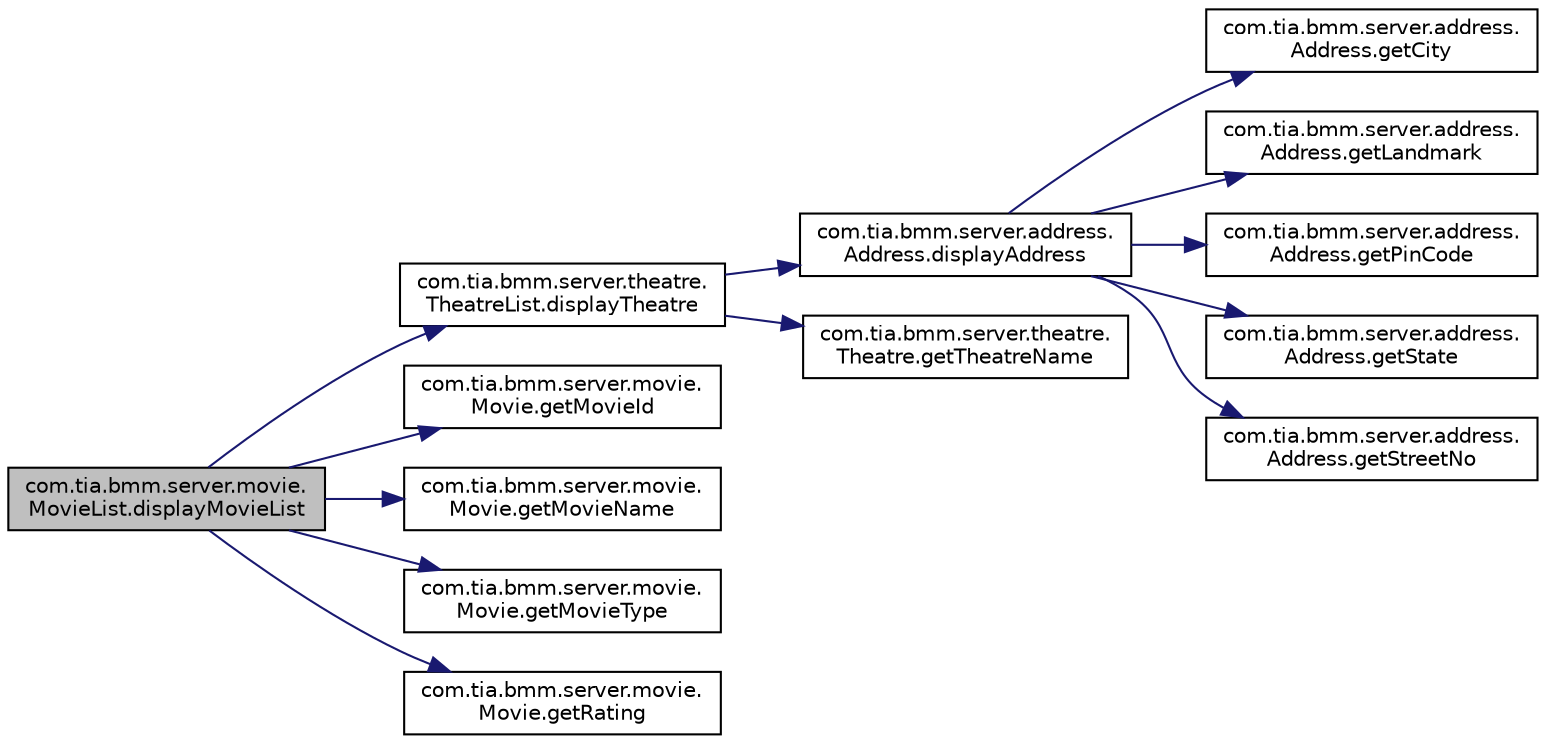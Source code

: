 digraph "com.tia.bmm.server.movie.MovieList.displayMovieList"
{
 // INTERACTIVE_SVG=YES
 // LATEX_PDF_SIZE
  edge [fontname="Helvetica",fontsize="10",labelfontname="Helvetica",labelfontsize="10"];
  node [fontname="Helvetica",fontsize="10",shape=record];
  rankdir="LR";
  Node1 [label="com.tia.bmm.server.movie.\lMovieList.displayMovieList",height=0.2,width=0.4,color="black", fillcolor="grey75", style="filled", fontcolor="black",tooltip=" "];
  Node1 -> Node2 [color="midnightblue",fontsize="10",style="solid"];
  Node2 [label="com.tia.bmm.server.theatre.\lTheatreList.displayTheatre",height=0.2,width=0.4,color="black", fillcolor="white", style="filled",URL="$da/dca/classcom_1_1tia_1_1bmm_1_1server_1_1theatre_1_1_theatre_list.html#a35e07a87e4d839ea581f760b53bd68d7",tooltip=" "];
  Node2 -> Node3 [color="midnightblue",fontsize="10",style="solid"];
  Node3 [label="com.tia.bmm.server.address.\lAddress.displayAddress",height=0.2,width=0.4,color="black", fillcolor="white", style="filled",URL="$d5/da1/classcom_1_1tia_1_1bmm_1_1server_1_1address_1_1_address.html#a07eff711b146256671cc044923b429d3",tooltip=" "];
  Node3 -> Node4 [color="midnightblue",fontsize="10",style="solid"];
  Node4 [label="com.tia.bmm.server.address.\lAddress.getCity",height=0.2,width=0.4,color="black", fillcolor="white", style="filled",URL="$d5/da1/classcom_1_1tia_1_1bmm_1_1server_1_1address_1_1_address.html#af20527e485b38f9b824da440f9907011",tooltip=" "];
  Node3 -> Node5 [color="midnightblue",fontsize="10",style="solid"];
  Node5 [label="com.tia.bmm.server.address.\lAddress.getLandmark",height=0.2,width=0.4,color="black", fillcolor="white", style="filled",URL="$d5/da1/classcom_1_1tia_1_1bmm_1_1server_1_1address_1_1_address.html#adaaefa14d2da4c3dbf4e0c2b21aaacbb",tooltip=" "];
  Node3 -> Node6 [color="midnightblue",fontsize="10",style="solid"];
  Node6 [label="com.tia.bmm.server.address.\lAddress.getPinCode",height=0.2,width=0.4,color="black", fillcolor="white", style="filled",URL="$d5/da1/classcom_1_1tia_1_1bmm_1_1server_1_1address_1_1_address.html#a2ab8b5db51d4918b3ae586899e9f2966",tooltip=" "];
  Node3 -> Node7 [color="midnightblue",fontsize="10",style="solid"];
  Node7 [label="com.tia.bmm.server.address.\lAddress.getState",height=0.2,width=0.4,color="black", fillcolor="white", style="filled",URL="$d5/da1/classcom_1_1tia_1_1bmm_1_1server_1_1address_1_1_address.html#ad2ca9fb2be91212f1e621fa529b62345",tooltip=" "];
  Node3 -> Node8 [color="midnightblue",fontsize="10",style="solid"];
  Node8 [label="com.tia.bmm.server.address.\lAddress.getStreetNo",height=0.2,width=0.4,color="black", fillcolor="white", style="filled",URL="$d5/da1/classcom_1_1tia_1_1bmm_1_1server_1_1address_1_1_address.html#a54c6bb58e93a72e24cbba6a929b3aed3",tooltip=" "];
  Node2 -> Node9 [color="midnightblue",fontsize="10",style="solid"];
  Node9 [label="com.tia.bmm.server.theatre.\lTheatre.getTheatreName",height=0.2,width=0.4,color="black", fillcolor="white", style="filled",URL="$d9/ddb/classcom_1_1tia_1_1bmm_1_1server_1_1theatre_1_1_theatre.html#a079c3bcfad970bde006f602defe49fc6",tooltip=" "];
  Node1 -> Node10 [color="midnightblue",fontsize="10",style="solid"];
  Node10 [label="com.tia.bmm.server.movie.\lMovie.getMovieId",height=0.2,width=0.4,color="black", fillcolor="white", style="filled",URL="$d3/dd3/classcom_1_1tia_1_1bmm_1_1server_1_1movie_1_1_movie.html#ad7a45b31dd418b191289f13e68d45096",tooltip=" "];
  Node1 -> Node11 [color="midnightblue",fontsize="10",style="solid"];
  Node11 [label="com.tia.bmm.server.movie.\lMovie.getMovieName",height=0.2,width=0.4,color="black", fillcolor="white", style="filled",URL="$d3/dd3/classcom_1_1tia_1_1bmm_1_1server_1_1movie_1_1_movie.html#a6eeb3237fadae77e1fc1d1466d02f5cb",tooltip=" "];
  Node1 -> Node12 [color="midnightblue",fontsize="10",style="solid"];
  Node12 [label="com.tia.bmm.server.movie.\lMovie.getMovieType",height=0.2,width=0.4,color="black", fillcolor="white", style="filled",URL="$d3/dd3/classcom_1_1tia_1_1bmm_1_1server_1_1movie_1_1_movie.html#a4aa8a4b90a046a7c0ec374308270ae41",tooltip=" "];
  Node1 -> Node13 [color="midnightblue",fontsize="10",style="solid"];
  Node13 [label="com.tia.bmm.server.movie.\lMovie.getRating",height=0.2,width=0.4,color="black", fillcolor="white", style="filled",URL="$d3/dd3/classcom_1_1tia_1_1bmm_1_1server_1_1movie_1_1_movie.html#a14bfec7e511ab221f432983ad47b2846",tooltip=" "];
}
